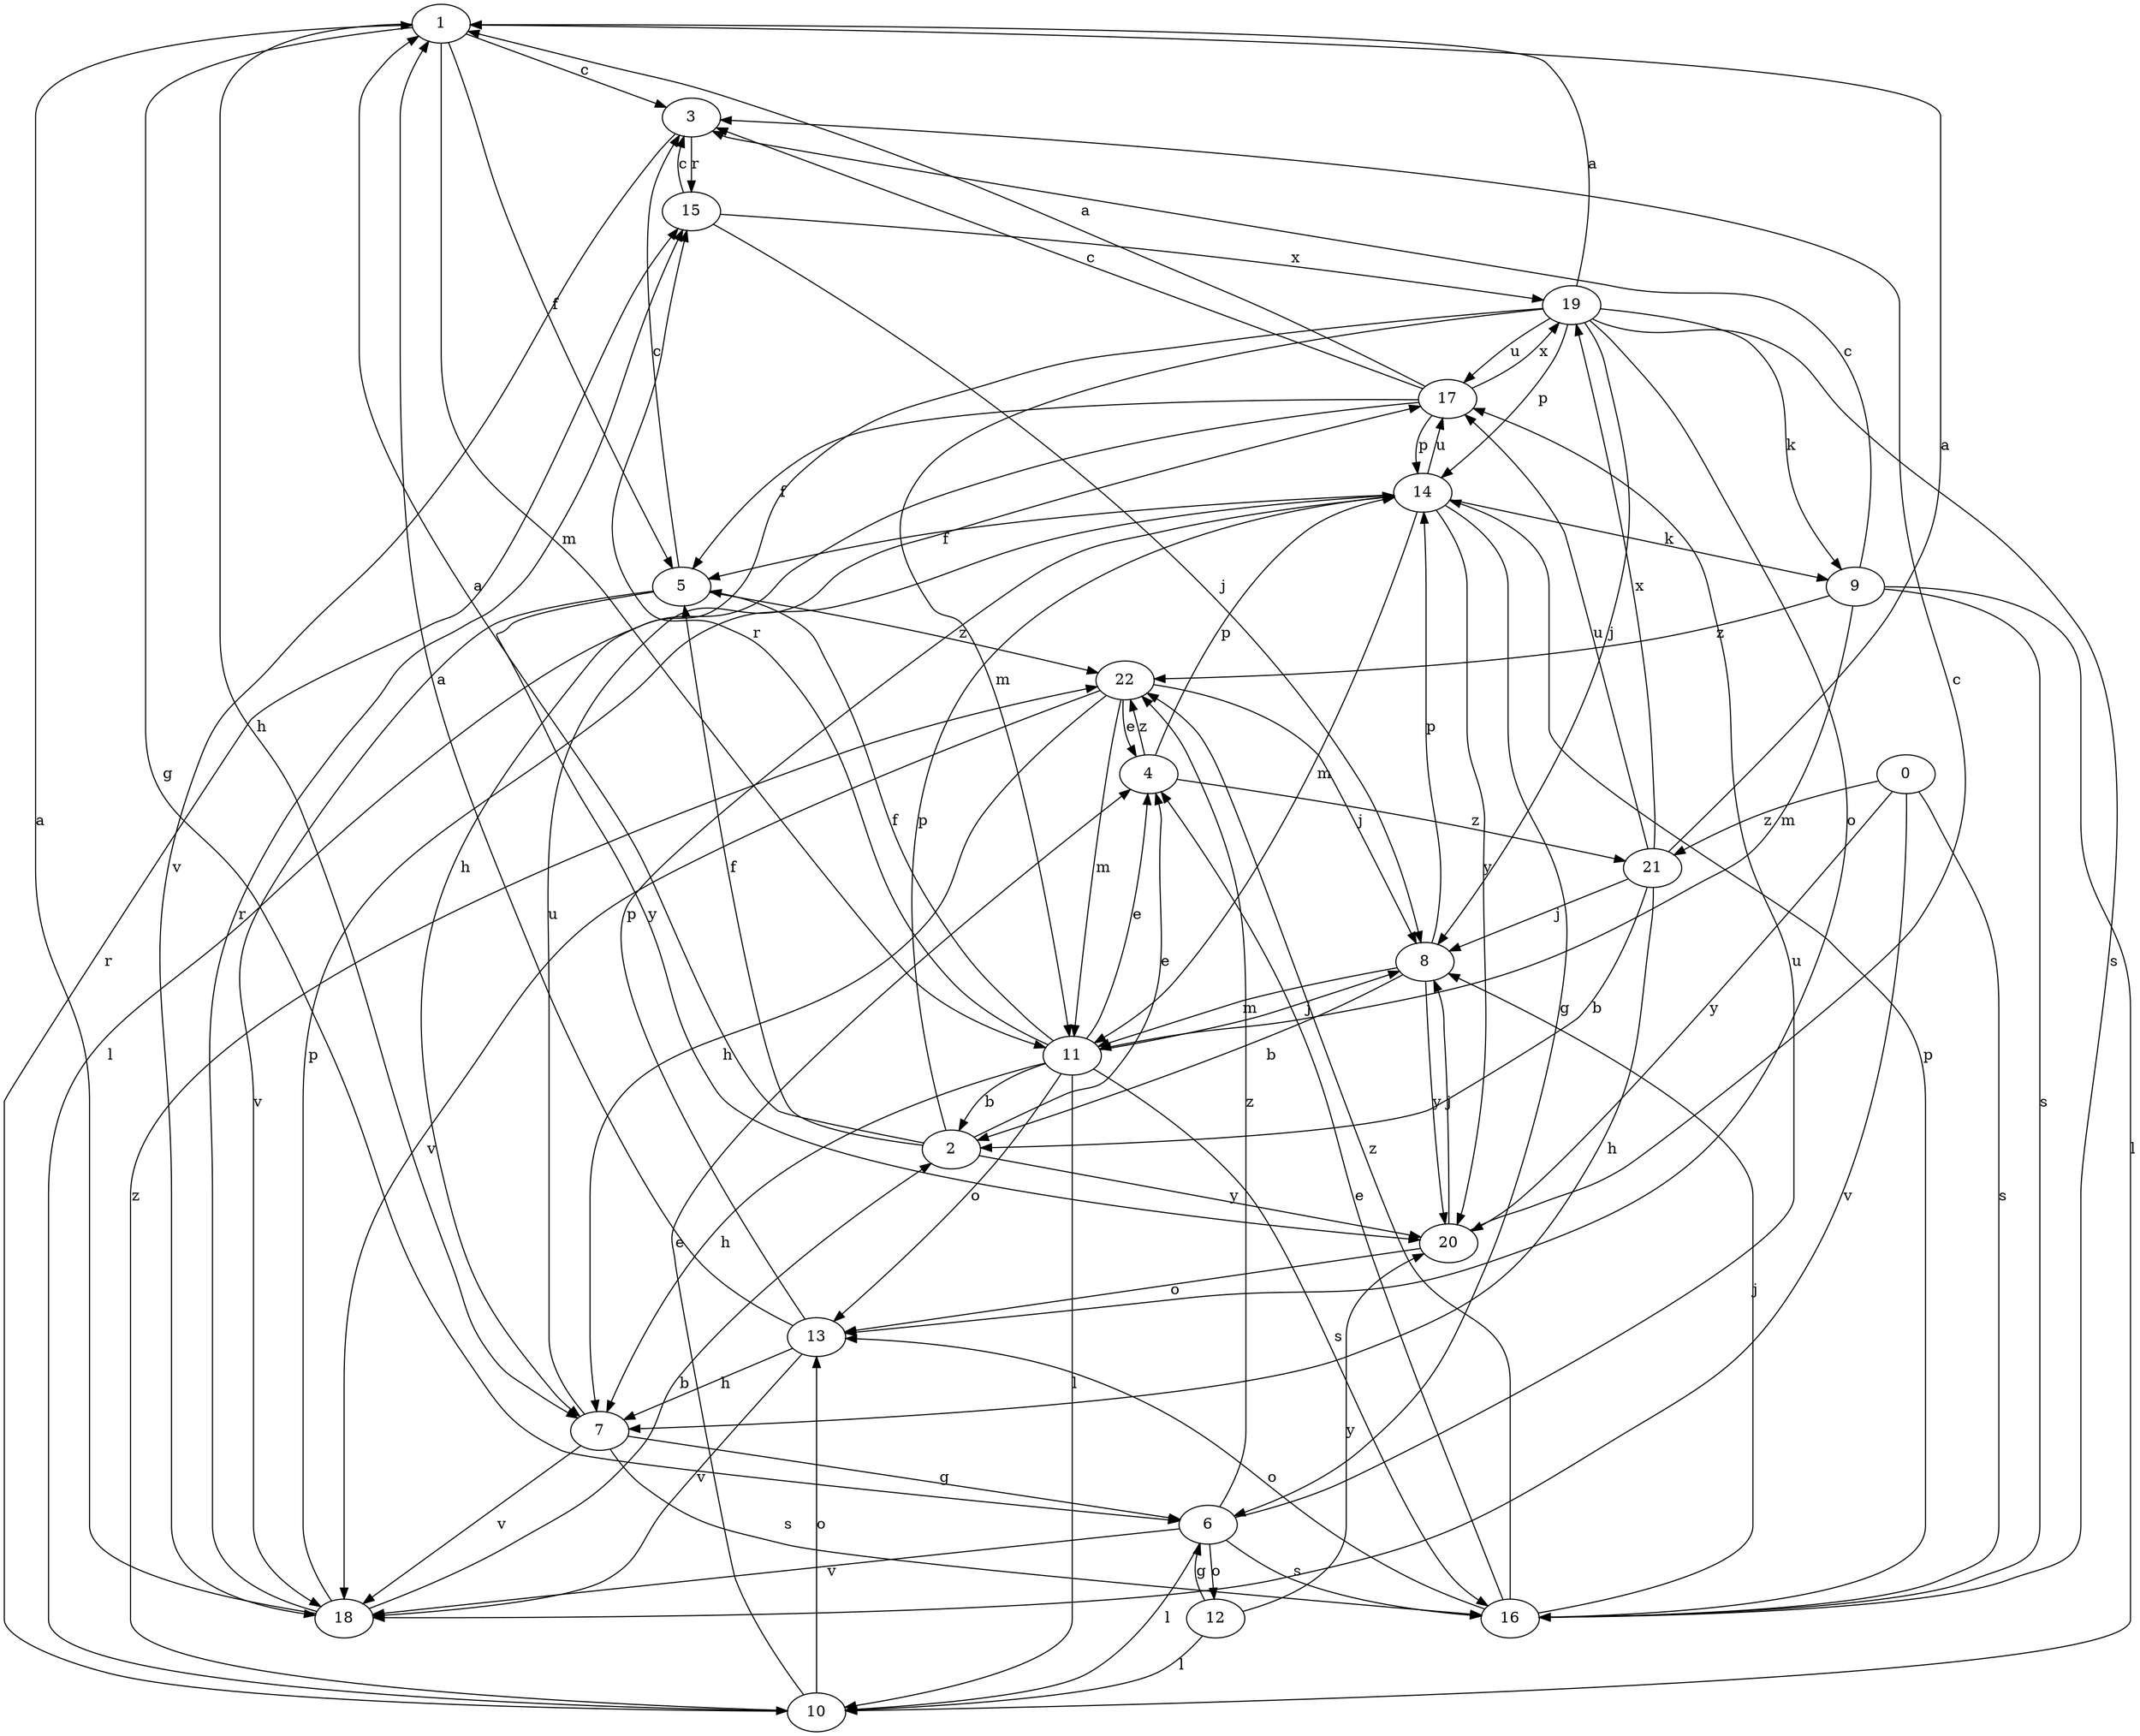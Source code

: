 strict digraph  {
1;
2;
3;
4;
5;
0;
6;
7;
8;
9;
10;
11;
12;
13;
14;
15;
16;
17;
18;
19;
20;
21;
22;
1 -> 3  [label=c];
1 -> 5  [label=f];
1 -> 6  [label=g];
1 -> 7  [label=h];
1 -> 11  [label=m];
2 -> 1  [label=a];
2 -> 4  [label=e];
2 -> 5  [label=f];
2 -> 14  [label=p];
2 -> 20  [label=y];
3 -> 15  [label=r];
3 -> 18  [label=v];
4 -> 14  [label=p];
4 -> 21  [label=z];
4 -> 22  [label=z];
5 -> 3  [label=c];
5 -> 18  [label=v];
5 -> 20  [label=y];
5 -> 22  [label=z];
0 -> 16  [label=s];
0 -> 18  [label=v];
0 -> 20  [label=y];
0 -> 21  [label=z];
6 -> 10  [label=l];
6 -> 12  [label=o];
6 -> 16  [label=s];
6 -> 17  [label=u];
6 -> 18  [label=v];
6 -> 22  [label=z];
7 -> 6  [label=g];
7 -> 16  [label=s];
7 -> 17  [label=u];
7 -> 18  [label=v];
8 -> 2  [label=b];
8 -> 11  [label=m];
8 -> 14  [label=p];
8 -> 20  [label=y];
9 -> 3  [label=c];
9 -> 10  [label=l];
9 -> 11  [label=m];
9 -> 16  [label=s];
9 -> 22  [label=z];
10 -> 4  [label=e];
10 -> 13  [label=o];
10 -> 15  [label=r];
10 -> 22  [label=z];
11 -> 2  [label=b];
11 -> 4  [label=e];
11 -> 5  [label=f];
11 -> 7  [label=h];
11 -> 8  [label=j];
11 -> 10  [label=l];
11 -> 13  [label=o];
11 -> 15  [label=r];
11 -> 16  [label=s];
12 -> 6  [label=g];
12 -> 10  [label=l];
12 -> 20  [label=y];
13 -> 1  [label=a];
13 -> 7  [label=h];
13 -> 14  [label=p];
13 -> 18  [label=v];
14 -> 5  [label=f];
14 -> 6  [label=g];
14 -> 9  [label=k];
14 -> 11  [label=m];
14 -> 17  [label=u];
14 -> 20  [label=y];
15 -> 3  [label=c];
15 -> 8  [label=j];
15 -> 19  [label=x];
16 -> 4  [label=e];
16 -> 8  [label=j];
16 -> 13  [label=o];
16 -> 14  [label=p];
16 -> 22  [label=z];
17 -> 1  [label=a];
17 -> 3  [label=c];
17 -> 5  [label=f];
17 -> 10  [label=l];
17 -> 14  [label=p];
17 -> 19  [label=x];
18 -> 1  [label=a];
18 -> 2  [label=b];
18 -> 14  [label=p];
18 -> 15  [label=r];
19 -> 1  [label=a];
19 -> 7  [label=h];
19 -> 8  [label=j];
19 -> 9  [label=k];
19 -> 11  [label=m];
19 -> 13  [label=o];
19 -> 14  [label=p];
19 -> 16  [label=s];
19 -> 17  [label=u];
20 -> 3  [label=c];
20 -> 8  [label=j];
20 -> 13  [label=o];
21 -> 1  [label=a];
21 -> 2  [label=b];
21 -> 7  [label=h];
21 -> 8  [label=j];
21 -> 17  [label=u];
21 -> 19  [label=x];
22 -> 4  [label=e];
22 -> 7  [label=h];
22 -> 8  [label=j];
22 -> 11  [label=m];
22 -> 18  [label=v];
}
